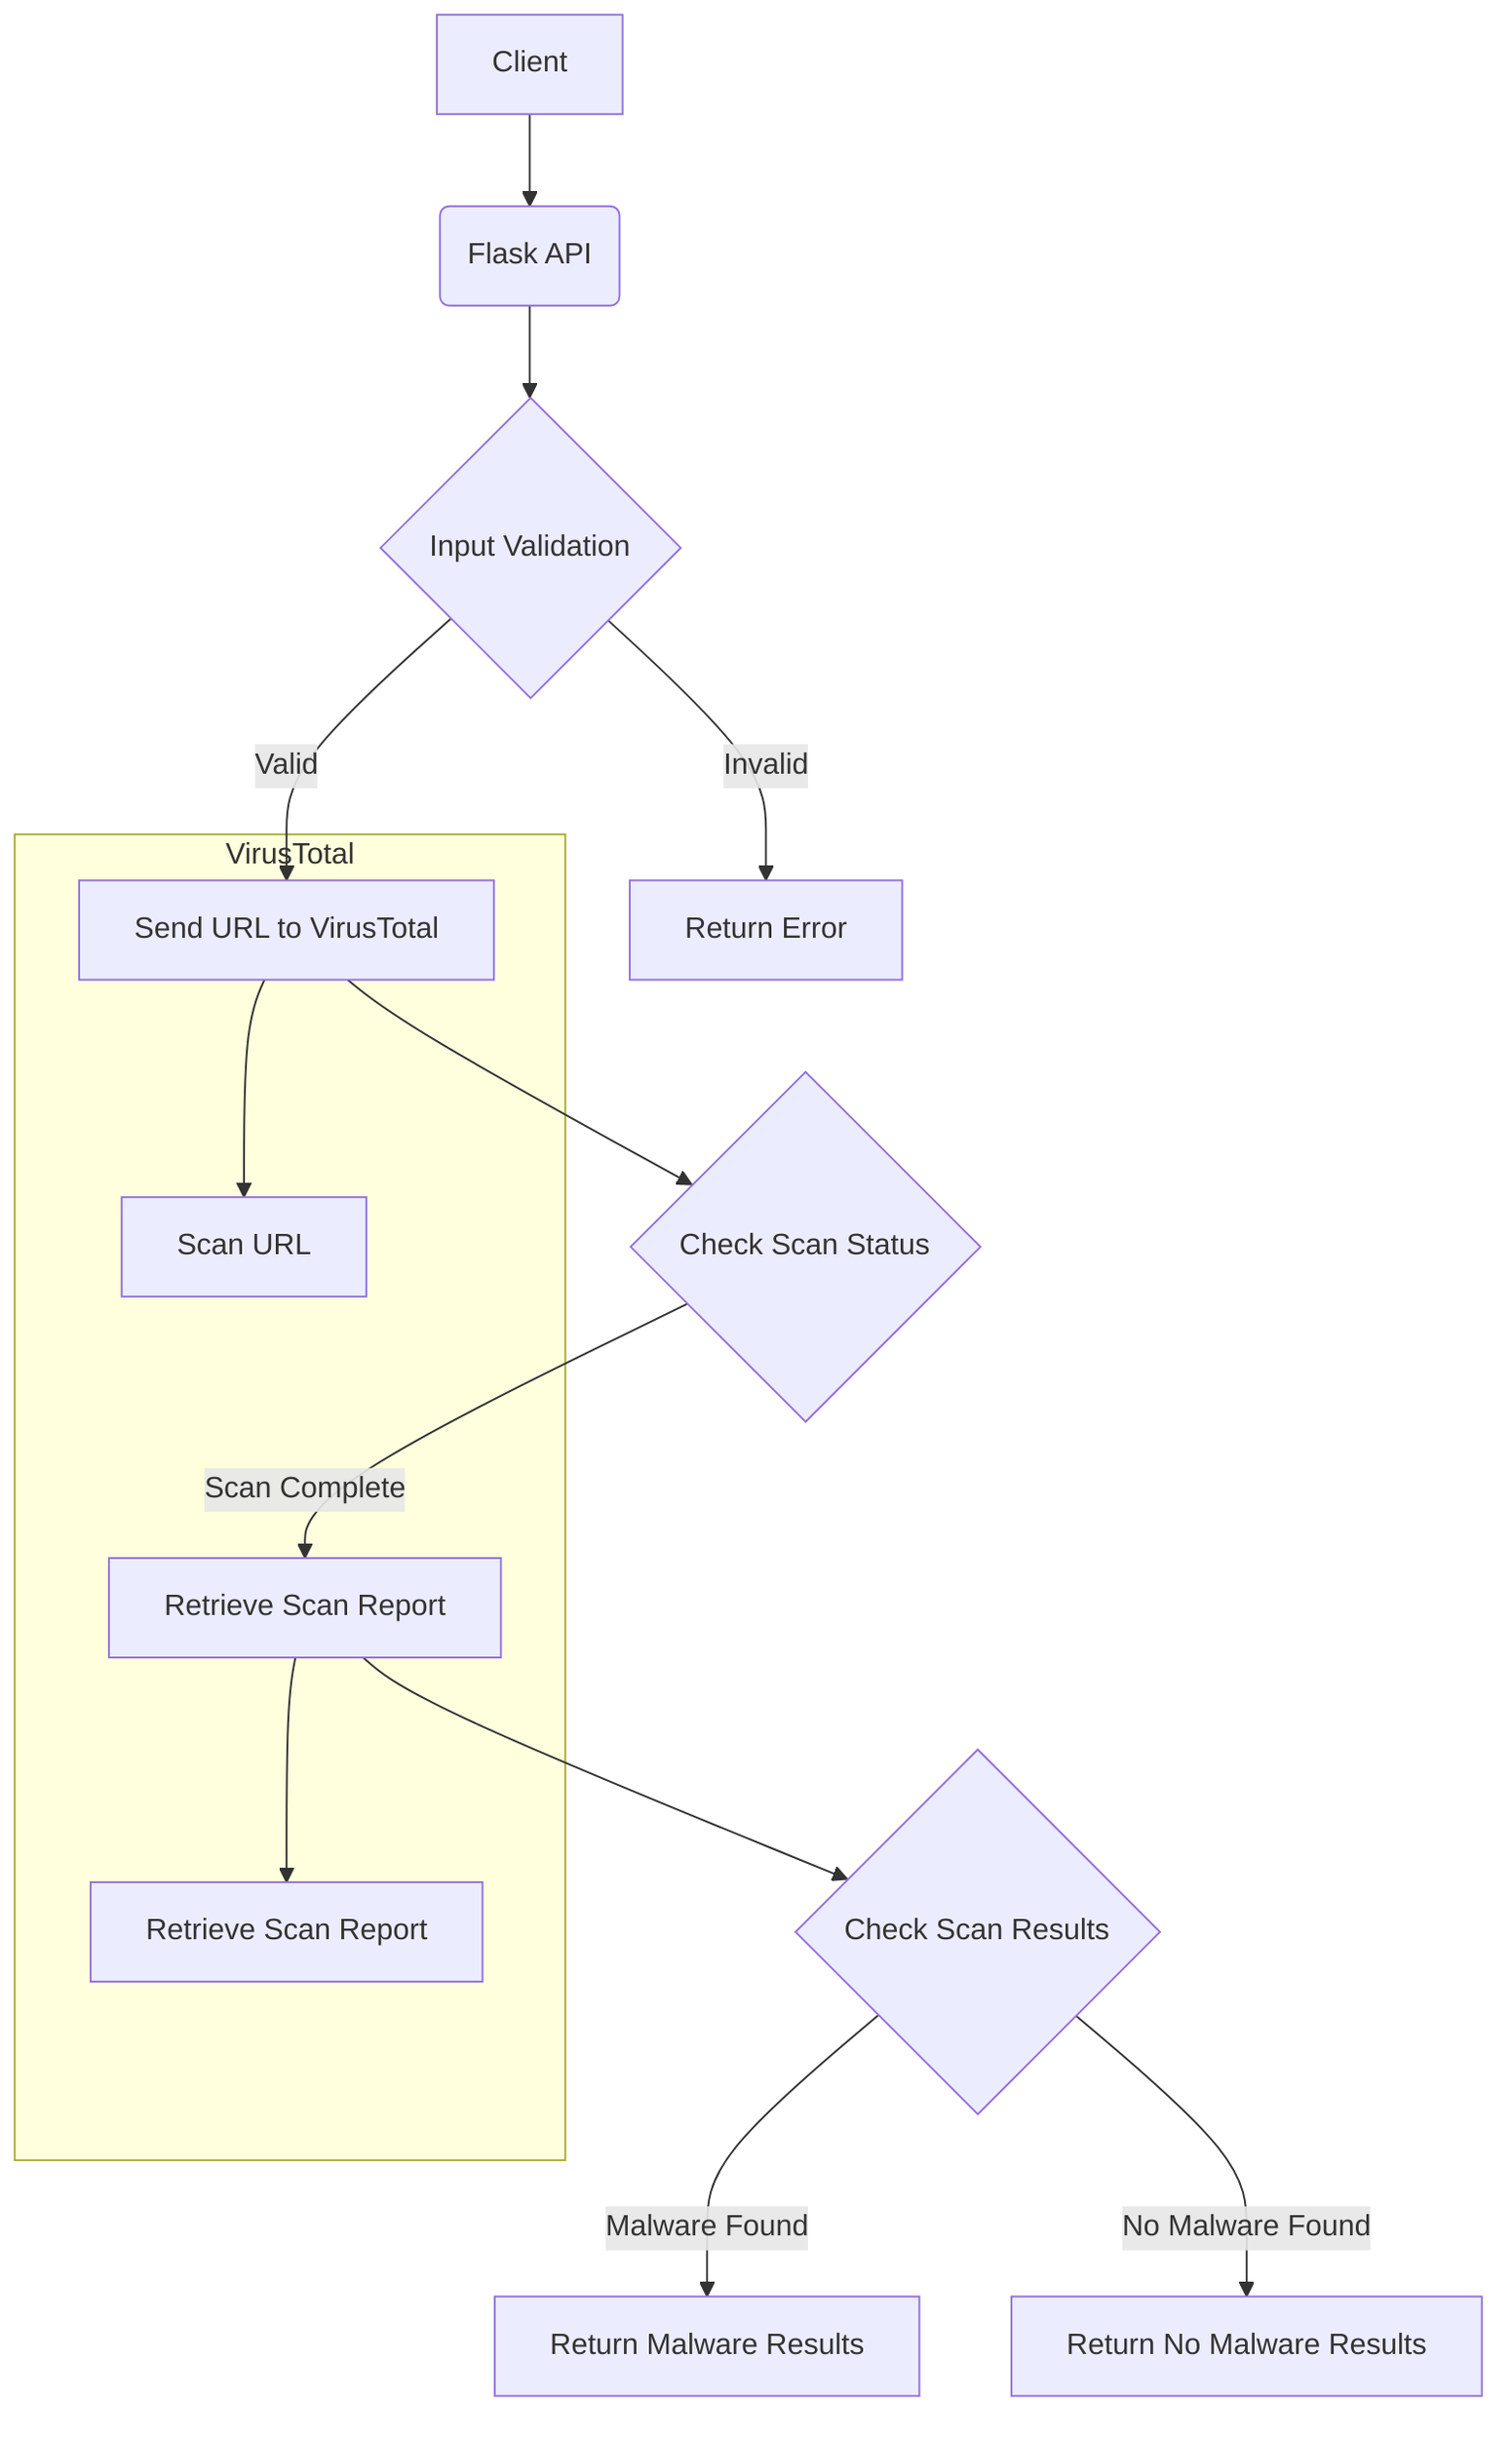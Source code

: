 graph TD;
    A[Client] --> B(Flask API)
    B --> C{Input Validation}
    C -->|Valid| D[Send URL to VirusTotal]
    D --> E{Check Scan Status}
    E -->|Scan Complete| F[Retrieve Scan Report]
    F --> G{Check Scan Results}
    G -->|Malware Found| H[Return Malware Results]
    G -->|No Malware Found| I[Return No Malware Results]
    C -->|Invalid| J[Return Error]

    subgraph VirusTotal
        D --> K[Scan URL]
        F --> L[Retrieve Scan Report]
    end